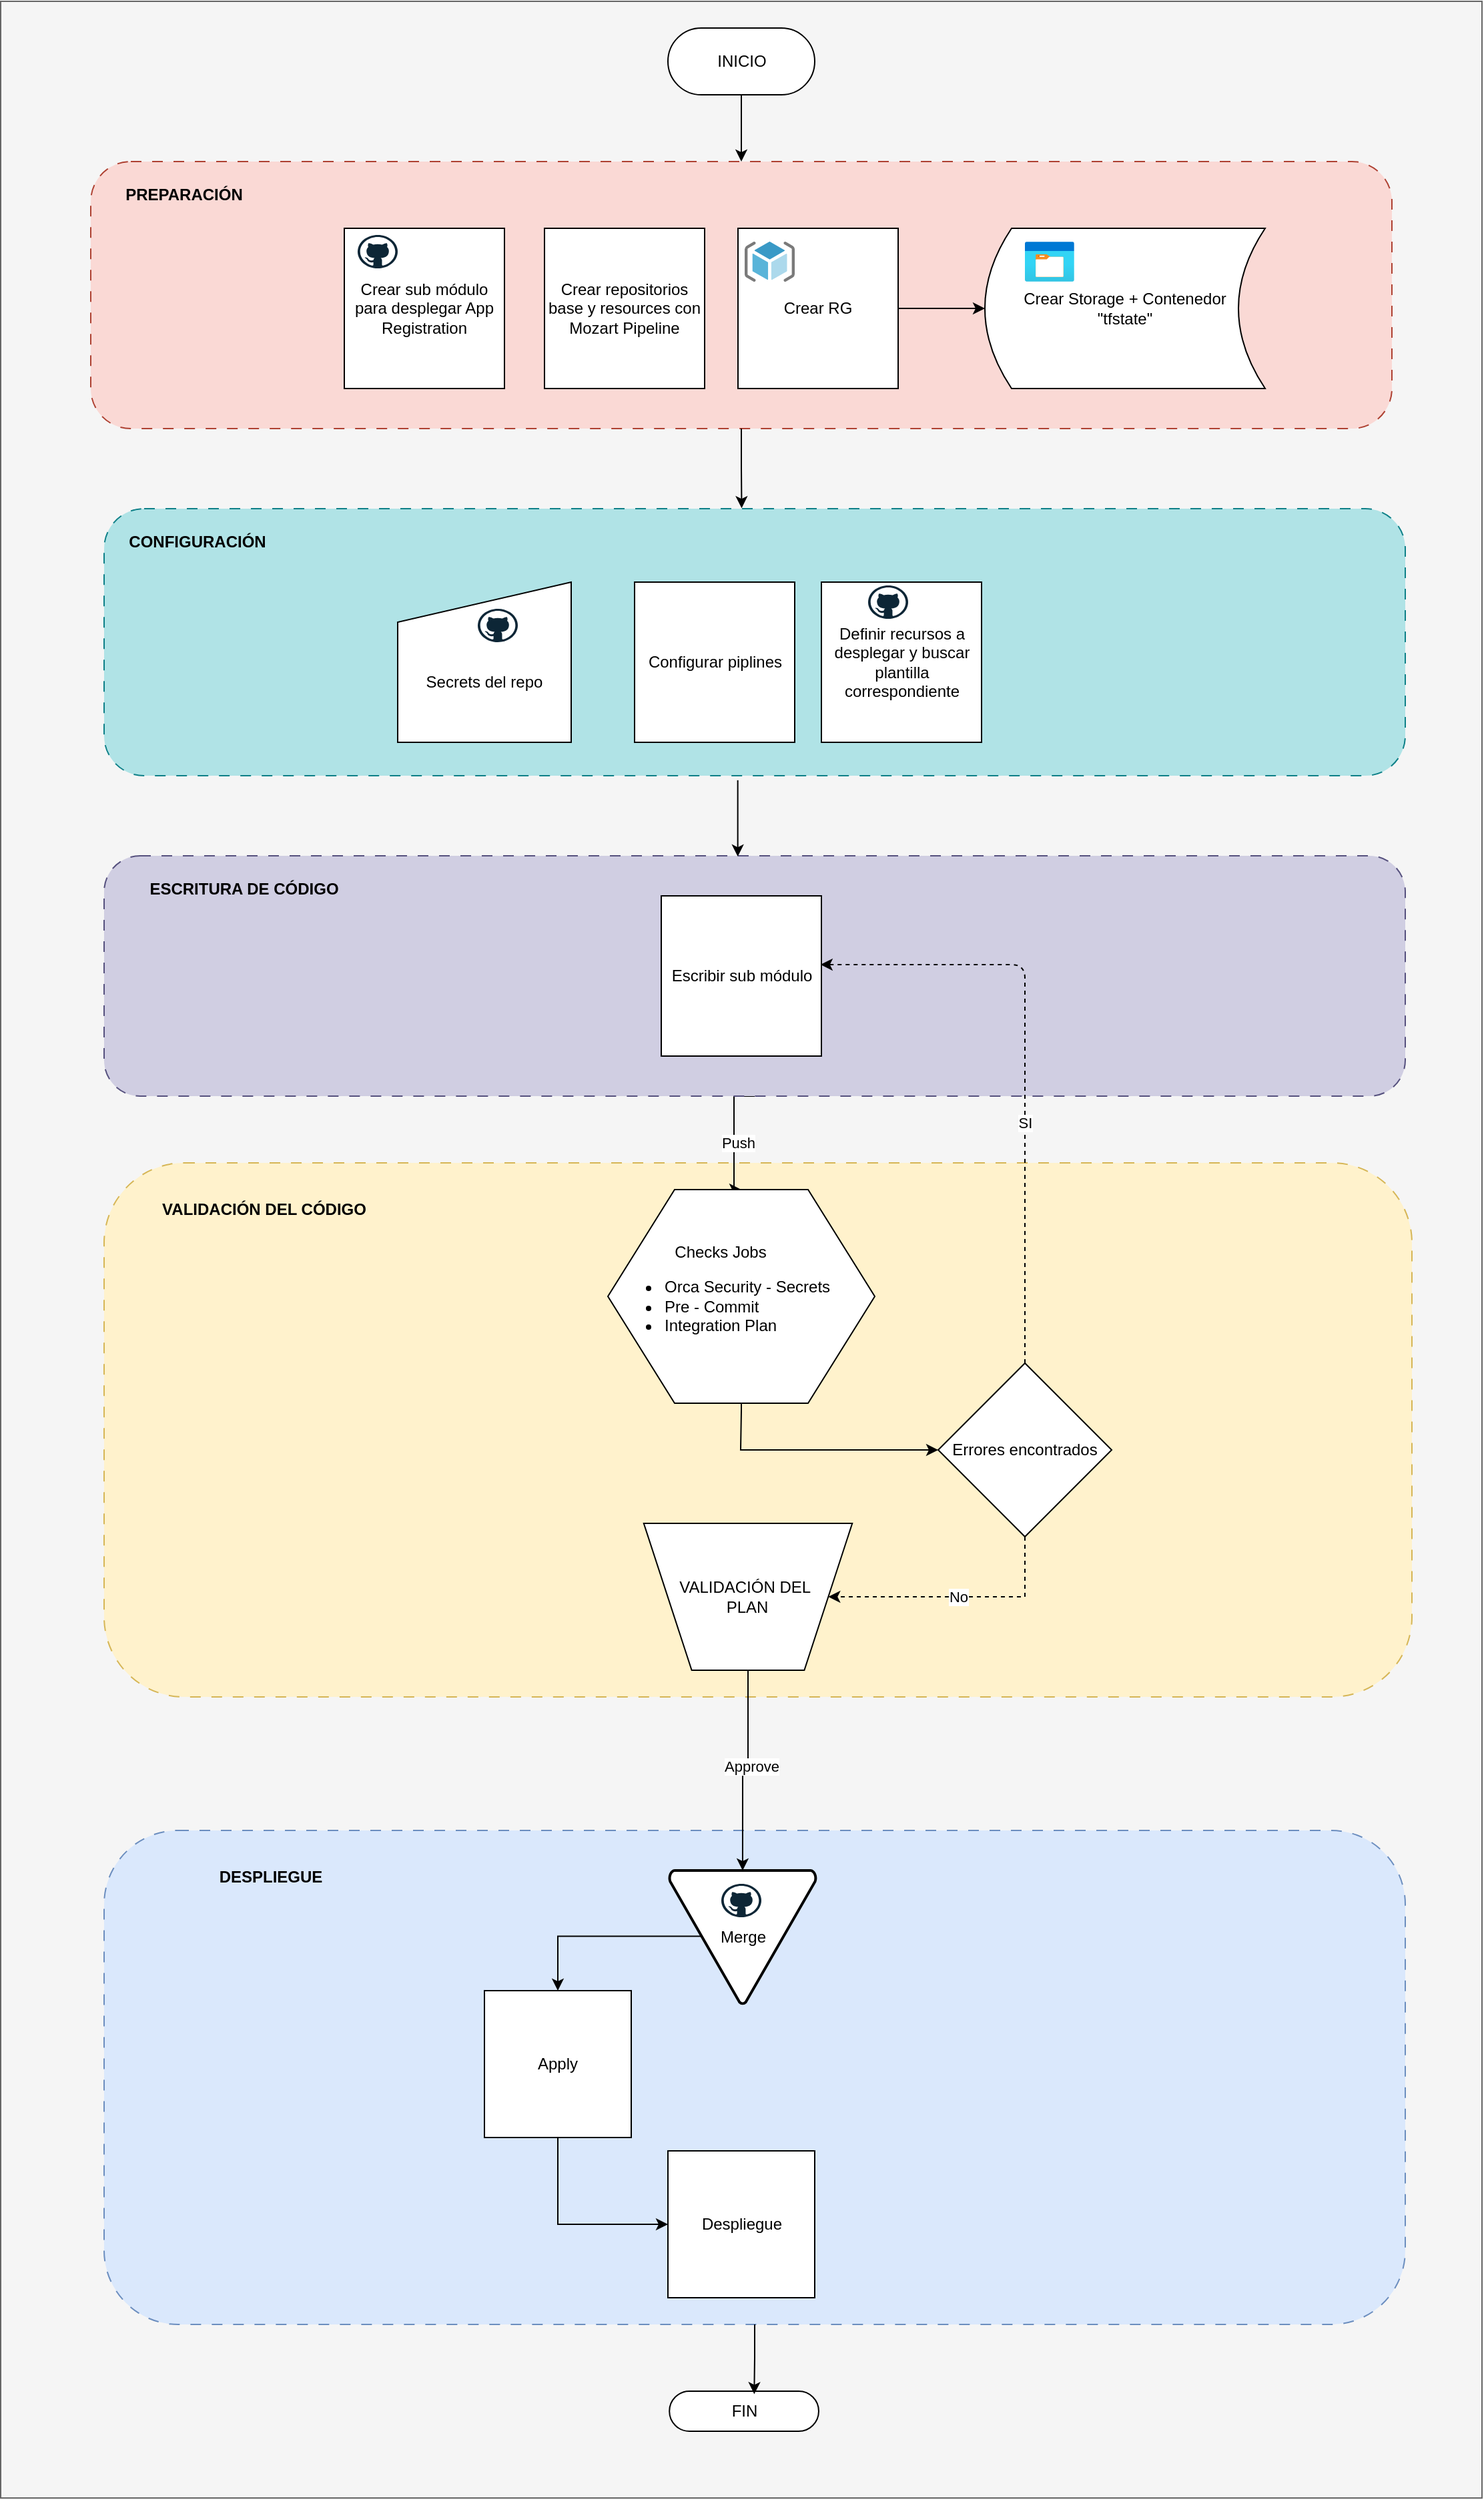 <mxfile version="26.1.1">
  <diagram name="Página-1" id="yWMFQPq8ln1ge6CO9rSt">
    <mxGraphModel dx="3276" dy="713" grid="1" gridSize="10" guides="1" tooltips="1" connect="1" arrows="1" fold="1" page="1" pageScale="1" pageWidth="1800" pageHeight="1800" math="0" shadow="0">
      <root>
        <mxCell id="0" />
        <mxCell id="1" parent="0" />
        <mxCell id="ldPR4kNLQCRKK4Y74_K6-108" value="" style="rounded=0;whiteSpace=wrap;html=1;fillColor=#f5f5f5;fontColor=#333333;strokeColor=#666666;" vertex="1" parent="1">
          <mxGeometry x="-77.5" width="1110" height="1870" as="geometry" />
        </mxCell>
        <mxCell id="ldPR4kNLQCRKK4Y74_K6-78" value="" style="rounded=1;whiteSpace=wrap;html=1;dashed=1;dashPattern=8 8;fillColor=#dae8fc;strokeColor=#6c8ebf;" vertex="1" parent="1">
          <mxGeometry y="1370" width="975" height="370" as="geometry" />
        </mxCell>
        <mxCell id="ldPR4kNLQCRKK4Y74_K6-76" value="" style="rounded=1;whiteSpace=wrap;html=1;dashed=1;dashPattern=8 8;fillColor=#fff2cc;strokeColor=#d6b656;" vertex="1" parent="1">
          <mxGeometry y="870" width="980" height="400" as="geometry" />
        </mxCell>
        <mxCell id="ldPR4kNLQCRKK4Y74_K6-84" style="edgeStyle=orthogonalEdgeStyle;rounded=0;orthogonalLoop=1;jettySize=auto;html=1;exitX=0.5;exitY=1;exitDx=0;exitDy=0;entryX=0.5;entryY=0;entryDx=0;entryDy=0;strokeWidth=1;" edge="1" parent="1" source="ldPR4kNLQCRKK4Y74_K6-74" target="ldPR4kNLQCRKK4Y74_K6-64">
          <mxGeometry relative="1" as="geometry">
            <Array as="points">
              <mxPoint x="472" y="820" />
            </Array>
          </mxGeometry>
        </mxCell>
        <mxCell id="ldPR4kNLQCRKK4Y74_K6-85" value="Push" style="edgeLabel;html=1;align=center;verticalAlign=middle;resizable=0;points=[];" vertex="1" connectable="0" parent="ldPR4kNLQCRKK4Y74_K6-84">
          <mxGeometry x="0.102" y="3" relative="1" as="geometry">
            <mxPoint as="offset" />
          </mxGeometry>
        </mxCell>
        <mxCell id="ldPR4kNLQCRKK4Y74_K6-74" value="" style="rounded=1;whiteSpace=wrap;html=1;dashed=1;dashPattern=8 8;fillColor=#d0cee2;strokeColor=#56517e;" vertex="1" parent="1">
          <mxGeometry y="640" width="975" height="180" as="geometry" />
        </mxCell>
        <mxCell id="ldPR4kNLQCRKK4Y74_K6-82" style="edgeStyle=orthogonalEdgeStyle;rounded=0;orthogonalLoop=1;jettySize=auto;html=1;exitX=0.487;exitY=1.017;exitDx=0;exitDy=0;strokeWidth=1;exitPerimeter=0;entryX=0.487;entryY=0.003;entryDx=0;entryDy=0;entryPerimeter=0;" edge="1" parent="1" source="ldPR4kNLQCRKK4Y74_K6-70" target="ldPR4kNLQCRKK4Y74_K6-74">
          <mxGeometry relative="1" as="geometry" />
        </mxCell>
        <mxCell id="ldPR4kNLQCRKK4Y74_K6-70" value="" style="rounded=1;whiteSpace=wrap;html=1;dashed=1;dashPattern=8 8;fillColor=#b0e3e6;strokeColor=#0e8088;" vertex="1" parent="1">
          <mxGeometry y="380" width="975" height="200" as="geometry" />
        </mxCell>
        <mxCell id="ldPR4kNLQCRKK4Y74_K6-69" value="" style="rounded=1;whiteSpace=wrap;html=1;dashed=1;dashPattern=8 8;fillColor=#fad9d5;strokeColor=#ae4132;" vertex="1" parent="1">
          <mxGeometry x="-10" y="120" width="975" height="200" as="geometry" />
        </mxCell>
        <mxCell id="ldPR4kNLQCRKK4Y74_K6-55" value="Escribir sub módulo" style="whiteSpace=wrap;html=1;aspect=fixed;" vertex="1" parent="1">
          <mxGeometry x="417.5" y="670" width="120" height="120" as="geometry" />
        </mxCell>
        <mxCell id="ldPR4kNLQCRKK4Y74_K6-27" value="Crear repositorios base y resources con Mozart Pipeline" style="whiteSpace=wrap;html=1;aspect=fixed;" vertex="1" parent="1">
          <mxGeometry x="330" y="170" width="120" height="120" as="geometry" />
        </mxCell>
        <mxCell id="ldPR4kNLQCRKK4Y74_K6-31" value="" style="shape=image;verticalLabelPosition=bottom;labelBackgroundColor=default;verticalAlign=top;aspect=fixed;imageAspect=0;image=https://codilime.com/img/github-actions-logo-ci-cd-tools.png;" vertex="1" parent="1">
          <mxGeometry x="330" y="170" width="50" height="50" as="geometry" />
        </mxCell>
        <mxCell id="ldPR4kNLQCRKK4Y74_K6-39" style="edgeStyle=orthogonalEdgeStyle;rounded=0;orthogonalLoop=1;jettySize=auto;html=1;exitX=1;exitY=0.5;exitDx=0;exitDy=0;entryX=0;entryY=0.5;entryDx=0;entryDy=0;" edge="1" parent="1" source="ldPR4kNLQCRKK4Y74_K6-32" target="ldPR4kNLQCRKK4Y74_K6-33">
          <mxGeometry relative="1" as="geometry" />
        </mxCell>
        <mxCell id="ldPR4kNLQCRKK4Y74_K6-32" value="Crear RG" style="whiteSpace=wrap;html=1;aspect=fixed;" vertex="1" parent="1">
          <mxGeometry x="475" y="170" width="120" height="120" as="geometry" />
        </mxCell>
        <mxCell id="ldPR4kNLQCRKK4Y74_K6-33" value="Crear Storage + Contenedor&lt;div&gt;&quot;tfstate&quot;&lt;/div&gt;" style="shape=dataStorage;whiteSpace=wrap;html=1;fixedSize=1;" vertex="1" parent="1">
          <mxGeometry x="660" y="170" width="210" height="120" as="geometry" />
        </mxCell>
        <mxCell id="ldPR4kNLQCRKK4Y74_K6-34" value="" style="image;sketch=0;aspect=fixed;html=1;points=[];align=center;fontSize=12;image=img/lib/mscae/ResourceGroup.svg;" vertex="1" parent="1">
          <mxGeometry x="480" y="180" width="37.5" height="30" as="geometry" />
        </mxCell>
        <mxCell id="ldPR4kNLQCRKK4Y74_K6-35" value="" style="image;aspect=fixed;html=1;points=[];align=center;fontSize=12;image=img/lib/azure2/general/Storage_Container.svg;" vertex="1" parent="1">
          <mxGeometry x="690" y="180" width="36.92" height="30" as="geometry" />
        </mxCell>
        <mxCell id="ldPR4kNLQCRKK4Y74_K6-40" value="Crear sub módulo para desplegar App Registration" style="whiteSpace=wrap;html=1;aspect=fixed;" vertex="1" parent="1">
          <mxGeometry x="180" y="170" width="120" height="120" as="geometry" />
        </mxCell>
        <mxCell id="ldPR4kNLQCRKK4Y74_K6-42" value="" style="dashed=0;outlineConnect=0;html=1;align=center;labelPosition=center;verticalLabelPosition=bottom;verticalAlign=top;shape=mxgraph.weblogos.github" vertex="1" parent="1">
          <mxGeometry x="190" y="175" width="30" height="25" as="geometry" />
        </mxCell>
        <mxCell id="ldPR4kNLQCRKK4Y74_K6-43" value="" style="shape=image;verticalLabelPosition=bottom;labelBackgroundColor=default;verticalAlign=top;aspect=fixed;imageAspect=0;image=https://codilime.com/img/github-actions-logo-ci-cd-tools.png;" vertex="1" parent="1">
          <mxGeometry x="220" y="170" width="35" height="35" as="geometry" />
        </mxCell>
        <mxCell id="ldPR4kNLQCRKK4Y74_K6-44" value="" style="shape=image;verticalLabelPosition=bottom;labelBackgroundColor=default;verticalAlign=top;aspect=fixed;imageAspect=0;image=https://static-00.iconduck.com/assets.00/terraform-icon-1803x2048-hodrzd3t.png;" vertex="1" parent="1">
          <mxGeometry x="260" y="172.5" width="26.4" height="30" as="geometry" />
        </mxCell>
        <mxCell id="ldPR4kNLQCRKK4Y74_K6-46" value="&lt;div&gt;&lt;br&gt;&lt;/div&gt;&lt;div&gt;&lt;br&gt;&lt;/div&gt;Secrets del repo" style="shape=manualInput;whiteSpace=wrap;html=1;" vertex="1" parent="1">
          <mxGeometry x="220" y="435" width="130" height="120" as="geometry" />
        </mxCell>
        <mxCell id="ldPR4kNLQCRKK4Y74_K6-47" value="" style="shape=image;verticalLabelPosition=bottom;labelBackgroundColor=default;verticalAlign=top;aspect=fixed;imageAspect=0;image=https://codilime.com/img/github-actions-logo-ci-cd-tools.png;" vertex="1" parent="1">
          <mxGeometry x="310" y="450" width="35" height="35" as="geometry" />
        </mxCell>
        <mxCell id="ldPR4kNLQCRKK4Y74_K6-48" value="" style="dashed=0;outlineConnect=0;html=1;align=center;labelPosition=center;verticalLabelPosition=bottom;verticalAlign=top;shape=mxgraph.weblogos.github" vertex="1" parent="1">
          <mxGeometry x="280" y="455" width="30" height="25" as="geometry" />
        </mxCell>
        <mxCell id="ldPR4kNLQCRKK4Y74_K6-49" value="Configurar piplines" style="whiteSpace=wrap;html=1;aspect=fixed;" vertex="1" parent="1">
          <mxGeometry x="397.5" y="435" width="120" height="120" as="geometry" />
        </mxCell>
        <mxCell id="ldPR4kNLQCRKK4Y74_K6-50" value="" style="shape=image;verticalLabelPosition=bottom;labelBackgroundColor=default;verticalAlign=top;aspect=fixed;imageAspect=0;image=https://codilime.com/img/github-actions-logo-ci-cd-tools.png;" vertex="1" parent="1">
          <mxGeometry x="400" y="435" width="50" height="50" as="geometry" />
        </mxCell>
        <mxCell id="ldPR4kNLQCRKK4Y74_K6-54" value="" style="shape=image;verticalLabelPosition=bottom;labelBackgroundColor=default;verticalAlign=top;aspect=fixed;imageAspect=0;image=https://static-00.iconduck.com/assets.00/terraform-icon-1803x2048-hodrzd3t.png;" vertex="1" parent="1">
          <mxGeometry x="423.6" y="680" width="26.4" height="30" as="geometry" />
        </mxCell>
        <mxCell id="ldPR4kNLQCRKK4Y74_K6-87" style="edgeStyle=orthogonalEdgeStyle;rounded=0;orthogonalLoop=1;jettySize=auto;html=1;exitX=0.5;exitY=1;exitDx=0;exitDy=0;entryX=1;entryY=0.5;entryDx=0;entryDy=0;dashed=1;" edge="1" parent="1" source="ldPR4kNLQCRKK4Y74_K6-56" target="ldPR4kNLQCRKK4Y74_K6-113">
          <mxGeometry relative="1" as="geometry">
            <mxPoint x="547.75" y="1200" as="targetPoint" />
          </mxGeometry>
        </mxCell>
        <mxCell id="ldPR4kNLQCRKK4Y74_K6-88" value="No" style="edgeLabel;html=1;align=center;verticalAlign=middle;resizable=0;points=[];" vertex="1" connectable="0" parent="ldPR4kNLQCRKK4Y74_K6-87">
          <mxGeometry x="-0.354" y="3" relative="1" as="geometry">
            <mxPoint x="-33" y="-3" as="offset" />
          </mxGeometry>
        </mxCell>
        <mxCell id="ldPR4kNLQCRKK4Y74_K6-56" value="Errores encontrados" style="rhombus;whiteSpace=wrap;html=1;" vertex="1" parent="1">
          <mxGeometry x="625" y="1020" width="130" height="130" as="geometry" />
        </mxCell>
        <mxCell id="ldPR4kNLQCRKK4Y74_K6-93" style="edgeStyle=orthogonalEdgeStyle;rounded=0;orthogonalLoop=1;jettySize=auto;html=1;exitX=0.5;exitY=1;exitDx=0;exitDy=0;entryX=0;entryY=0.5;entryDx=0;entryDy=0;" edge="1" parent="1" source="ldPR4kNLQCRKK4Y74_K6-64" target="ldPR4kNLQCRKK4Y74_K6-56">
          <mxGeometry relative="1" as="geometry">
            <Array as="points">
              <mxPoint x="477" y="1055" />
              <mxPoint x="477" y="1085" />
            </Array>
          </mxGeometry>
        </mxCell>
        <mxCell id="ldPR4kNLQCRKK4Y74_K6-64" value="&lt;div style=&quot;text-align: center;&quot;&gt;&lt;span style=&quot;background-color: transparent; color: light-dark(rgb(0, 0, 0), rgb(255, 255, 255));&quot;&gt;Checks Jobs&lt;/span&gt;&lt;/div&gt;&lt;div&gt;&lt;ul&gt;&lt;li style=&quot;text-align: center;&quot;&gt;Orca Security - Secrets&lt;/li&gt;&lt;li&gt;Pre - Commit&lt;/li&gt;&lt;li&gt;Integration Plan&lt;/li&gt;&lt;/ul&gt;&lt;/div&gt;" style="shape=hexagon;perimeter=hexagonPerimeter2;whiteSpace=wrap;html=1;size=0.25;align=left;" vertex="1" parent="1">
          <mxGeometry x="377.5" y="890" width="200" height="160" as="geometry" />
        </mxCell>
        <mxCell id="ldPR4kNLQCRKK4Y74_K6-95" style="edgeStyle=orthogonalEdgeStyle;rounded=0;orthogonalLoop=1;jettySize=auto;html=1;entryX=0.5;entryY=0;entryDx=0;entryDy=0;exitX=0.225;exitY=0.493;exitDx=0;exitDy=0;exitPerimeter=0;" edge="1" parent="1" source="ldPR4kNLQCRKK4Y74_K6-65" target="ldPR4kNLQCRKK4Y74_K6-67">
          <mxGeometry relative="1" as="geometry" />
        </mxCell>
        <mxCell id="ldPR4kNLQCRKK4Y74_K6-65" value="Merge" style="strokeWidth=2;html=1;shape=mxgraph.flowchart.merge_or_storage;whiteSpace=wrap;align=center;" vertex="1" parent="1">
          <mxGeometry x="423.6" y="1400" width="109.75" height="100" as="geometry" />
        </mxCell>
        <mxCell id="ldPR4kNLQCRKK4Y74_K6-110" style="edgeStyle=orthogonalEdgeStyle;rounded=0;orthogonalLoop=1;jettySize=auto;html=1;exitX=0.5;exitY=1;exitDx=0;exitDy=0;entryX=0;entryY=0.5;entryDx=0;entryDy=0;" edge="1" parent="1" source="ldPR4kNLQCRKK4Y74_K6-67" target="ldPR4kNLQCRKK4Y74_K6-100">
          <mxGeometry relative="1" as="geometry" />
        </mxCell>
        <mxCell id="ldPR4kNLQCRKK4Y74_K6-67" value="Apply" style="whiteSpace=wrap;html=1;aspect=fixed;" vertex="1" parent="1">
          <mxGeometry x="285" y="1490" width="110" height="110" as="geometry" />
        </mxCell>
        <mxCell id="ldPR4kNLQCRKK4Y74_K6-71" value="&lt;b&gt;PREPARACIÓN&lt;/b&gt;" style="text;html=1;align=center;verticalAlign=middle;whiteSpace=wrap;rounded=0;" vertex="1" parent="1">
          <mxGeometry x="10" y="130" width="100" height="30" as="geometry" />
        </mxCell>
        <mxCell id="ldPR4kNLQCRKK4Y74_K6-72" value="&lt;b&gt;CONFIGURACIÓN&lt;/b&gt;" style="text;html=1;align=center;verticalAlign=middle;whiteSpace=wrap;rounded=0;" vertex="1" parent="1">
          <mxGeometry x="20" y="390" width="100" height="30" as="geometry" />
        </mxCell>
        <mxCell id="ldPR4kNLQCRKK4Y74_K6-75" value="&lt;b&gt;ESCRITURA DE CÓDIGO&lt;/b&gt;" style="text;html=1;align=center;verticalAlign=middle;whiteSpace=wrap;rounded=0;" vertex="1" parent="1">
          <mxGeometry x="20" y="650" width="170" height="30" as="geometry" />
        </mxCell>
        <mxCell id="ldPR4kNLQCRKK4Y74_K6-77" value="&lt;b&gt;VALIDACIÓN DEL CÓDIGO&lt;/b&gt;" style="text;html=1;align=center;verticalAlign=middle;whiteSpace=wrap;rounded=0;" vertex="1" parent="1">
          <mxGeometry x="35" y="890" width="170" height="30" as="geometry" />
        </mxCell>
        <mxCell id="ldPR4kNLQCRKK4Y74_K6-109" style="edgeStyle=orthogonalEdgeStyle;rounded=0;orthogonalLoop=1;jettySize=auto;html=1;exitX=0.5;exitY=0.5;exitDx=0;exitDy=25;exitPerimeter=0;entryX=0.5;entryY=0;entryDx=0;entryDy=0;strokeWidth=1;" edge="1" parent="1" source="ldPR4kNLQCRKK4Y74_K6-79" target="ldPR4kNLQCRKK4Y74_K6-69">
          <mxGeometry relative="1" as="geometry" />
        </mxCell>
        <mxCell id="ldPR4kNLQCRKK4Y74_K6-79" value="INICIO" style="html=1;dashed=0;whiteSpace=wrap;shape=mxgraph.dfd.start" vertex="1" parent="1">
          <mxGeometry x="422.5" y="20" width="110" height="50" as="geometry" />
        </mxCell>
        <mxCell id="ldPR4kNLQCRKK4Y74_K6-80" value="FIN" style="html=1;dashed=0;whiteSpace=wrap;shape=mxgraph.dfd.start" vertex="1" parent="1">
          <mxGeometry x="423.6" y="1790" width="111.88" height="30" as="geometry" />
        </mxCell>
        <mxCell id="ldPR4kNLQCRKK4Y74_K6-81" style="edgeStyle=orthogonalEdgeStyle;rounded=0;orthogonalLoop=1;jettySize=auto;html=1;exitX=0.5;exitY=1;exitDx=0;exitDy=0;entryX=0.49;entryY=-0.002;entryDx=0;entryDy=0;entryPerimeter=0;strokeWidth=1;" edge="1" parent="1" source="ldPR4kNLQCRKK4Y74_K6-69" target="ldPR4kNLQCRKK4Y74_K6-70">
          <mxGeometry relative="1" as="geometry" />
        </mxCell>
        <mxCell id="ldPR4kNLQCRKK4Y74_K6-83" value="" style="shape=image;verticalLabelPosition=bottom;labelBackgroundColor=default;verticalAlign=top;aspect=fixed;imageAspect=0;image=https://codilime.com/img/github-actions-logo-ci-cd-tools.png;" vertex="1" parent="1">
          <mxGeometry x="422.5" y="890" width="40" height="40" as="geometry" />
        </mxCell>
        <mxCell id="ldPR4kNLQCRKK4Y74_K6-89" style="edgeStyle=orthogonalEdgeStyle;rounded=1;orthogonalLoop=1;jettySize=auto;html=1;exitX=0.5;exitY=0;exitDx=0;exitDy=0;entryX=0.995;entryY=0.429;entryDx=0;entryDy=0;entryPerimeter=0;curved=0;dashed=1;" edge="1" parent="1" source="ldPR4kNLQCRKK4Y74_K6-56" target="ldPR4kNLQCRKK4Y74_K6-55">
          <mxGeometry relative="1" as="geometry" />
        </mxCell>
        <mxCell id="ldPR4kNLQCRKK4Y74_K6-90" value="SI" style="edgeLabel;html=1;align=center;verticalAlign=middle;resizable=0;points=[];" vertex="1" connectable="0" parent="ldPR4kNLQCRKK4Y74_K6-89">
          <mxGeometry x="-0.159" relative="1" as="geometry">
            <mxPoint y="10" as="offset" />
          </mxGeometry>
        </mxCell>
        <mxCell id="ldPR4kNLQCRKK4Y74_K6-91" value="&lt;b&gt;DESPLIEGUE&lt;/b&gt;" style="text;html=1;align=center;verticalAlign=middle;whiteSpace=wrap;rounded=0;" vertex="1" parent="1">
          <mxGeometry x="40" y="1390" width="170" height="30" as="geometry" />
        </mxCell>
        <mxCell id="ldPR4kNLQCRKK4Y74_K6-97" value="" style="dashed=0;outlineConnect=0;html=1;align=center;labelPosition=center;verticalLabelPosition=bottom;verticalAlign=top;shape=mxgraph.weblogos.github" vertex="1" parent="1">
          <mxGeometry x="462.5" y="1410" width="30" height="25" as="geometry" />
        </mxCell>
        <mxCell id="ldPR4kNLQCRKK4Y74_K6-98" value="" style="shape=image;verticalLabelPosition=bottom;labelBackgroundColor=default;verticalAlign=top;aspect=fixed;imageAspect=0;image=https://static-00.iconduck.com/assets.00/terraform-icon-1803x2048-hodrzd3t.png;" vertex="1" parent="1">
          <mxGeometry x="360" y="1500" width="26.4" height="30" as="geometry" />
        </mxCell>
        <mxCell id="ldPR4kNLQCRKK4Y74_K6-99" value="" style="shape=image;verticalLabelPosition=bottom;labelBackgroundColor=default;verticalAlign=top;aspect=fixed;imageAspect=0;image=https://codilime.com/img/github-actions-logo-ci-cd-tools.png;" vertex="1" parent="1">
          <mxGeometry x="285" y="1490" width="50" height="50" as="geometry" />
        </mxCell>
        <mxCell id="ldPR4kNLQCRKK4Y74_K6-100" value="Despliegue" style="whiteSpace=wrap;html=1;aspect=fixed;" vertex="1" parent="1">
          <mxGeometry x="422.5" y="1610" width="110" height="110" as="geometry" />
        </mxCell>
        <mxCell id="ldPR4kNLQCRKK4Y74_K6-101" value="Definir recursos a desplegar y buscar plantilla correspondiente" style="whiteSpace=wrap;html=1;aspect=fixed;" vertex="1" parent="1">
          <mxGeometry x="537.5" y="435" width="120" height="120" as="geometry" />
        </mxCell>
        <mxCell id="ldPR4kNLQCRKK4Y74_K6-52" value="" style="dashed=0;outlineConnect=0;html=1;align=center;labelPosition=center;verticalLabelPosition=bottom;verticalAlign=top;shape=mxgraph.weblogos.github" vertex="1" parent="1">
          <mxGeometry x="572.5" y="437.5" width="30" height="25" as="geometry" />
        </mxCell>
        <mxCell id="ldPR4kNLQCRKK4Y74_K6-96" value="" style="shape=image;verticalLabelPosition=bottom;labelBackgroundColor=default;verticalAlign=top;aspect=fixed;imageAspect=0;image=https://static-00.iconduck.com/assets.00/terraform-icon-1803x2048-hodrzd3t.png;" vertex="1" parent="1">
          <mxGeometry x="542.75" y="435" width="26.4" height="30" as="geometry" />
        </mxCell>
        <mxCell id="ldPR4kNLQCRKK4Y74_K6-102" value="" style="shape=image;verticalLabelPosition=bottom;labelBackgroundColor=default;verticalAlign=top;aspect=fixed;imageAspect=0;image=https://static-00.iconduck.com/assets.00/terraform-icon-1803x2048-hodrzd3t.png;" vertex="1" parent="1">
          <mxGeometry x="431.1" y="1620" width="26.4" height="30" as="geometry" />
        </mxCell>
        <mxCell id="ldPR4kNLQCRKK4Y74_K6-103" value="" style="shape=image;verticalLabelPosition=bottom;labelBackgroundColor=default;verticalAlign=top;aspect=fixed;imageAspect=0;image=https://swimburger.net/media/0zcpmk1b/azure.jpg;" vertex="1" parent="1">
          <mxGeometry x="493.65" y="1620.7" width="28.6" height="28.6" as="geometry" />
        </mxCell>
        <mxCell id="ldPR4kNLQCRKK4Y74_K6-113" value="VALIDACIÓN DEL&amp;nbsp;&lt;div&gt;PLAN&lt;/div&gt;" style="verticalLabelPosition=middle;verticalAlign=middle;html=1;shape=trapezoid;perimeter=trapezoidPerimeter;whiteSpace=wrap;size=0.23;arcSize=10;flipV=1;labelPosition=center;align=center;" vertex="1" parent="1">
          <mxGeometry x="404.38" y="1140" width="156.25" height="110" as="geometry" />
        </mxCell>
        <mxCell id="ldPR4kNLQCRKK4Y74_K6-114" style="edgeStyle=orthogonalEdgeStyle;rounded=0;orthogonalLoop=1;jettySize=auto;html=1;exitX=0.5;exitY=1;exitDx=0;exitDy=0;entryX=0.5;entryY=0;entryDx=0;entryDy=0;entryPerimeter=0;" edge="1" parent="1" source="ldPR4kNLQCRKK4Y74_K6-113" target="ldPR4kNLQCRKK4Y74_K6-65">
          <mxGeometry relative="1" as="geometry" />
        </mxCell>
        <mxCell id="ldPR4kNLQCRKK4Y74_K6-116" value="Approve" style="edgeLabel;html=1;align=center;verticalAlign=middle;resizable=0;points=[];" vertex="1" connectable="0" parent="ldPR4kNLQCRKK4Y74_K6-114">
          <mxGeometry x="-0.063" y="2" relative="1" as="geometry">
            <mxPoint as="offset" />
          </mxGeometry>
        </mxCell>
        <mxCell id="ldPR4kNLQCRKK4Y74_K6-115" value="" style="shape=image;verticalLabelPosition=bottom;labelBackgroundColor=default;verticalAlign=top;aspect=fixed;imageAspect=0;image=https://static-00.iconduck.com/assets.00/terraform-icon-1803x2048-hodrzd3t.png;" vertex="1" parent="1">
          <mxGeometry x="416.8" y="1140" width="26.4" height="30" as="geometry" />
        </mxCell>
        <mxCell id="ldPR4kNLQCRKK4Y74_K6-119" style="edgeStyle=orthogonalEdgeStyle;rounded=0;orthogonalLoop=1;jettySize=auto;html=1;exitX=0.5;exitY=1;exitDx=0;exitDy=0;entryX=0.568;entryY=0.073;entryDx=0;entryDy=0;entryPerimeter=0;" edge="1" parent="1" source="ldPR4kNLQCRKK4Y74_K6-78" target="ldPR4kNLQCRKK4Y74_K6-80">
          <mxGeometry relative="1" as="geometry" />
        </mxCell>
      </root>
    </mxGraphModel>
  </diagram>
</mxfile>
